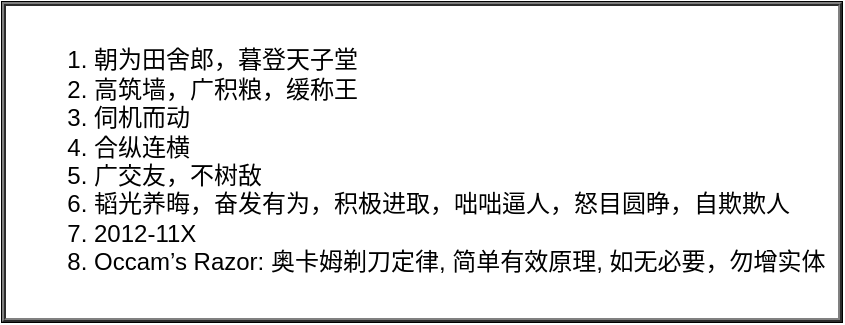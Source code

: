 <mxfile version="13.1.3">
    <diagram id="6hGFLwfOUW9BJ-s0fimq" name="Page-1">
        <mxGraphModel dx="822" dy="480" grid="1" gridSize="10" guides="1" tooltips="1" connect="1" arrows="1" fold="1" page="1" pageScale="1" pageWidth="827" pageHeight="1169" math="0" shadow="0">
            <root>
                <mxCell id="0"/>
                <mxCell id="1" parent="0"/>
                <mxCell id="2" value="&lt;table cellpadding=&quot;4&quot; cellspacing=&quot;0&quot; border=&quot;1&quot; style=&quot;font-size: 1em ; width: 100% ; height: 100%&quot;&gt;&lt;tbody&gt;&lt;tr&gt;&lt;td&gt;&lt;ol&gt;&lt;li&gt;朝为田舍郎，暮登天子堂&lt;/li&gt;&lt;li&gt;高筑墙，广积粮，缓称王&lt;/li&gt;&lt;li&gt;伺机而动&lt;/li&gt;&lt;li&gt;合纵连横&lt;/li&gt;&lt;li&gt;广交友，不树敌&lt;/li&gt;&lt;li&gt;韬光养晦，奋发有为，积极进取，咄咄逼人，怒目圆睁，自欺欺人&lt;/li&gt;&lt;li&gt;2012-11X&lt;/li&gt;&lt;li&gt;Occam’s Razor: 奥卡姆剃刀定律, 简单有效原理,&amp;nbsp;如无必要，勿增实体&lt;br&gt;&lt;/li&gt;&lt;/ol&gt;&lt;/td&gt;&lt;/tr&gt;&lt;/tbody&gt;&lt;/table&gt; " style="verticalAlign=top;align=left;overflow=fill;fontSize=12;fontFamily=Helvetica;html=1" parent="1" vertex="1">
                    <mxGeometry x="20" y="10" width="420" height="160" as="geometry"/>
                </mxCell>
            </root>
        </mxGraphModel>
    </diagram>
</mxfile>